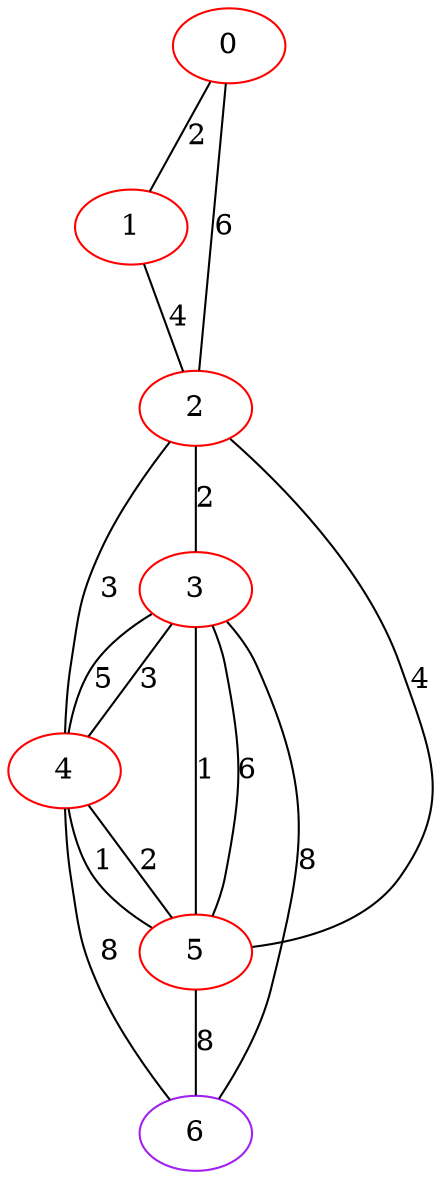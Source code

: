graph "" {
0 [color=red, weight=1];
1 [color=red, weight=1];
2 [color=red, weight=1];
3 [color=red, weight=1];
4 [color=red, weight=1];
5 [color=red, weight=1];
6 [color=purple, weight=4];
0 -- 1  [key=0, label=2];
0 -- 2  [key=0, label=6];
1 -- 2  [key=0, label=4];
2 -- 3  [key=0, label=2];
2 -- 4  [key=0, label=3];
2 -- 5  [key=0, label=4];
3 -- 4  [key=0, label=3];
3 -- 4  [key=1, label=5];
3 -- 5  [key=0, label=1];
3 -- 5  [key=1, label=6];
3 -- 6  [key=0, label=8];
4 -- 5  [key=0, label=2];
4 -- 5  [key=1, label=1];
4 -- 6  [key=0, label=8];
5 -- 6  [key=0, label=8];
}
